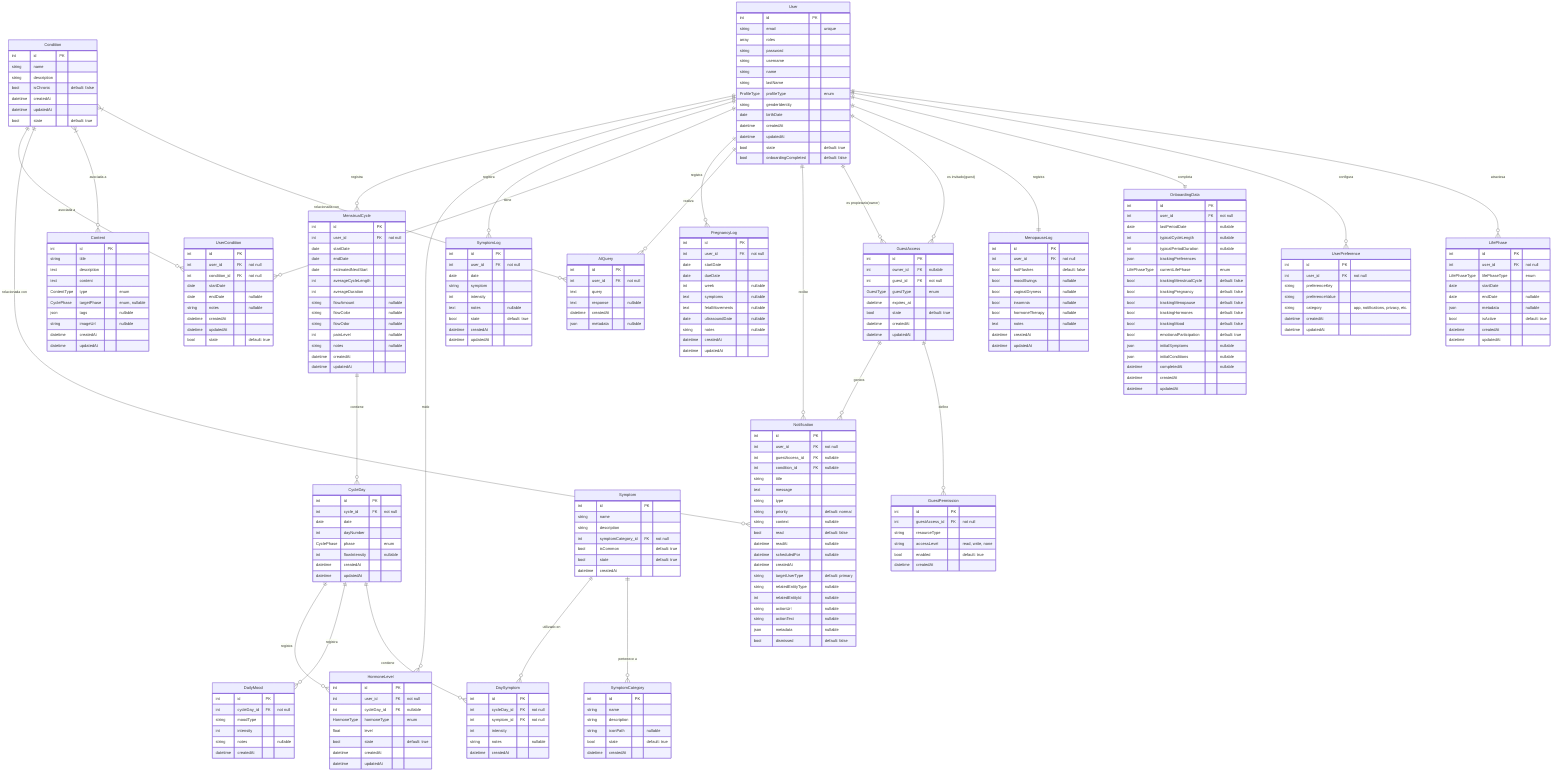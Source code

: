 erDiagram
    User ||--o{ MenstrualCycle : "registra"
    User ||--o{ HormoneLevel : "mide"
    User ||--o{ SymptomLog : "registra"
    User ||--o{ UserCondition : "tiene"
    User ||--o{ PregnancyLog : "registra"
    User ||--o{ AIQuery : "realiza"
    User ||--o{ Notification : "recibe"
    User ||--o{ GuestAccess : "es propietario(owner)"
    User ||--o{ GuestAccess : "es invitado(guest)"
    User ||--|| MenopauseLog : "registra"
    User ||--|| OnboardingData : "completa"
    User ||--o{ UserPreference : "configura"
    User ||--o{ LifePhase : "atraviesa"
    
    Condition ||--o{ UserCondition : "asociada a"
    Condition ||--o{ Notification : "relacionada con"
    Condition }|--o{ Content : "asociada a"
    Condition }|--o{ AIQuery : "relacionada con"
    
    MenstrualCycle ||--o{ CycleDay : "contiene"
    CycleDay ||--o{ HormoneLevel : "registra"
    CycleDay ||--o{ DailyMood : "registra"
    CycleDay ||--o{ DaySymptom : "contiene"
    
    Symptom ||--o{ DaySymptom : "utilizado en"
    Symptom ||--o{ SymptomCategory : "pertenece a"
    
    GuestAccess ||--o{ Notification : "genera"
    GuestAccess ||--o{ GuestPermission : "define"

    User {
        int id PK
        string email "unique"
        array roles
        string password
        string username
        string name
        string lastName
        ProfileType profileType "enum"
        string genderIdentity
        date birthDate
        datetime createdAt
        datetime updatedAt
        bool state "default: true"
        bool onboardingCompleted "default: false"
    }
    
    MenstrualCycle {
        int id PK
        int user_id FK "not null"
        date startDate
        date endDate
        date estimatedNextStart
        int averageCycleLength
        int averageDuration
        string flowAmount "nullable"
        string flowColor "nullable"
        string flowOdor "nullable"
        int painLevel "nullable"
        string notes "nullable"
        datetime createdAt
        datetime updatedAt
    }
    
    CycleDay {
        int id PK
        int cycle_id FK "not null"
        date date
        int dayNumber
        CyclePhase phase "enum"
        int flowIntensity "nullable"
        datetime createdAt
        datetime updatedAt
    }
    
    DailyMood {
        int id PK
        int cycleDay_id FK "not null"
        string moodType
        int intensity
        string notes "nullable"
        datetime createdAt
    }
    
    DaySymptom {
        int id PK
        int cycleDay_id FK "not null"
        int symptom_id FK "not null"
        int intensity
        string notes "nullable"
        datetime createdAt
    }
    
    Symptom {
        int id PK
        string name
        string description
        int symptomCategory_id FK "not null"
        bool isCommon "default: true"
        bool state "default: true"
        datetime createdAt
    }
    
    SymptomCategory {
        int id PK
        string name
        string description
        string iconPath "nullable"
        bool state "default: true"
        datetime createdAt
    }
    
    HormoneLevel {
        int id PK
        int user_id FK "not null"
        int cycleDay_id FK "nullable"
        HormoneType hormoneType "enum"
        float level
        bool state "default: true"
        datetime createdAt
        datetime updatedAt
    }
    
    SymptomLog {
        int id PK
        int user_id FK "not null"
        date date
        string symptom
        int intensity
        text notes "nullable"
        bool state "default: true"
        datetime createdAt
        datetime updatedAt
    }
    
    UserCondition {
        int id PK
        int user_id FK "not null"
        int condition_id FK "not null"
        date startDate
        date endDate "nullable"
        string notes "nullable"
        datetime createdAt
        datetime updatedAt
        bool state "default: true"
    }
    
    Condition {
        int id PK
        string name
        string description
        bool isChronic "default: false"
        datetime createdAt
        datetime updatedAt
        bool state "default: true"
    }
    
    PregnancyLog {
        int id PK
        int user_id FK "not null"
        date startDate
        date dueDate
        int week "nullable"
        text symptoms "nullable"
        text fetalMovements "nullable"
        date ultrasoundDate "nullable"
        string notes "nullable"
        datetime createdAt
        datetime updatedAt
    }
    
    MenopauseLog {
        int id PK
        int user_id FK "not null"
        bool hotFlashes "default: false"
        bool moodSwings "nullable"
        bool vaginalDryness "nullable"
        bool insomnia "nullable"
        bool hormoneTherapy "nullable"
        text notes "nullable"
        datetime createdAt
        datetime updatedAt
    }
    
    Notification {
        int id PK
        int user_id FK "not null"
        int guestAccess_id FK "nullable"
        int condition_id FK "nullable"
        string title
        text message
        string type
        string priority "default: normal"
        string context "nullable"
        bool read "default: false"
        datetime readAt "nullable"
        datetime scheduledFor "nullable"
        datetime createdAt
        string targetUserType "default: primary"
        string relatedEntityType "nullable"
        int relatedEntityId "nullable"
        string actionUrl "nullable"
        string actionText "nullable"
        json metadata "nullable"
        bool dismissed "default: false"
    }
    
    Content {
        int id PK
        string title
        text description
        text content
        ContentType type "enum"
        CyclePhase targetPhase "enum, nullable"
        json tags "nullable"
        string imageUrl "nullable"
        datetime createdAt
        datetime updatedAt
    }
    
    GuestAccess {
        int id PK
        int owner_id FK "nullable"
        int guest_id FK "not null"
        GuestType guestType "enum"
        datetime expires_at
        bool state "default: true"
        datetime createdAt
        datetime updatedAt
    }
    
    GuestPermission {
        int id PK
        int guestAccess_id FK "not null"
        string resourceType
        string accessLevel "read, write, none"
        bool enabled "default: true"
        datetime createdAt
    }
    
    AIQuery {
        int id PK
        int user_id FK "not null"
        text query
        text response "nullable"
        datetime createdAt
        json metadata "nullable"
    }
    
    OnboardingData {
        int id PK
        int user_id FK "not null"
        date lastPeriodDate "nullable"
        int typicalCycleLength "nullable"
        int typicalPeriodDuration "nullable"
        json trackingPreferences
        LifePhaseType currentLifePhase "enum"
        bool trackingMenstrualCycle "default: false"
        bool trackingPregnancy "default: false"
        bool trackingMenopause "default: false"
        bool trackingHormones "default: false"
        bool trackingMood "default: false"
        bool emotionalParticipation "default: true"
        json initialSymptoms "nullable"
        json initialConditions "nullable"
        datetime completedAt "nullable"
        datetime createdAt
        datetime updatedAt
    }
    
    UserPreference {
        int id PK
        int user_id FK "not null"
        string preferenceKey
        string preferenceValue
        string category "app, notifications, privacy, etc."
        datetime createdAt
        datetime updatedAt
    }
    
    LifePhase {
        int id PK
        int user_id FK "not null"
        LifePhaseType lifePhaseType "enum"
        date startDate
        date endDate "nullable"
        json metadata "nullable"
        bool isActive "default: true"
        datetime createdAt
        datetime updatedAt
    }